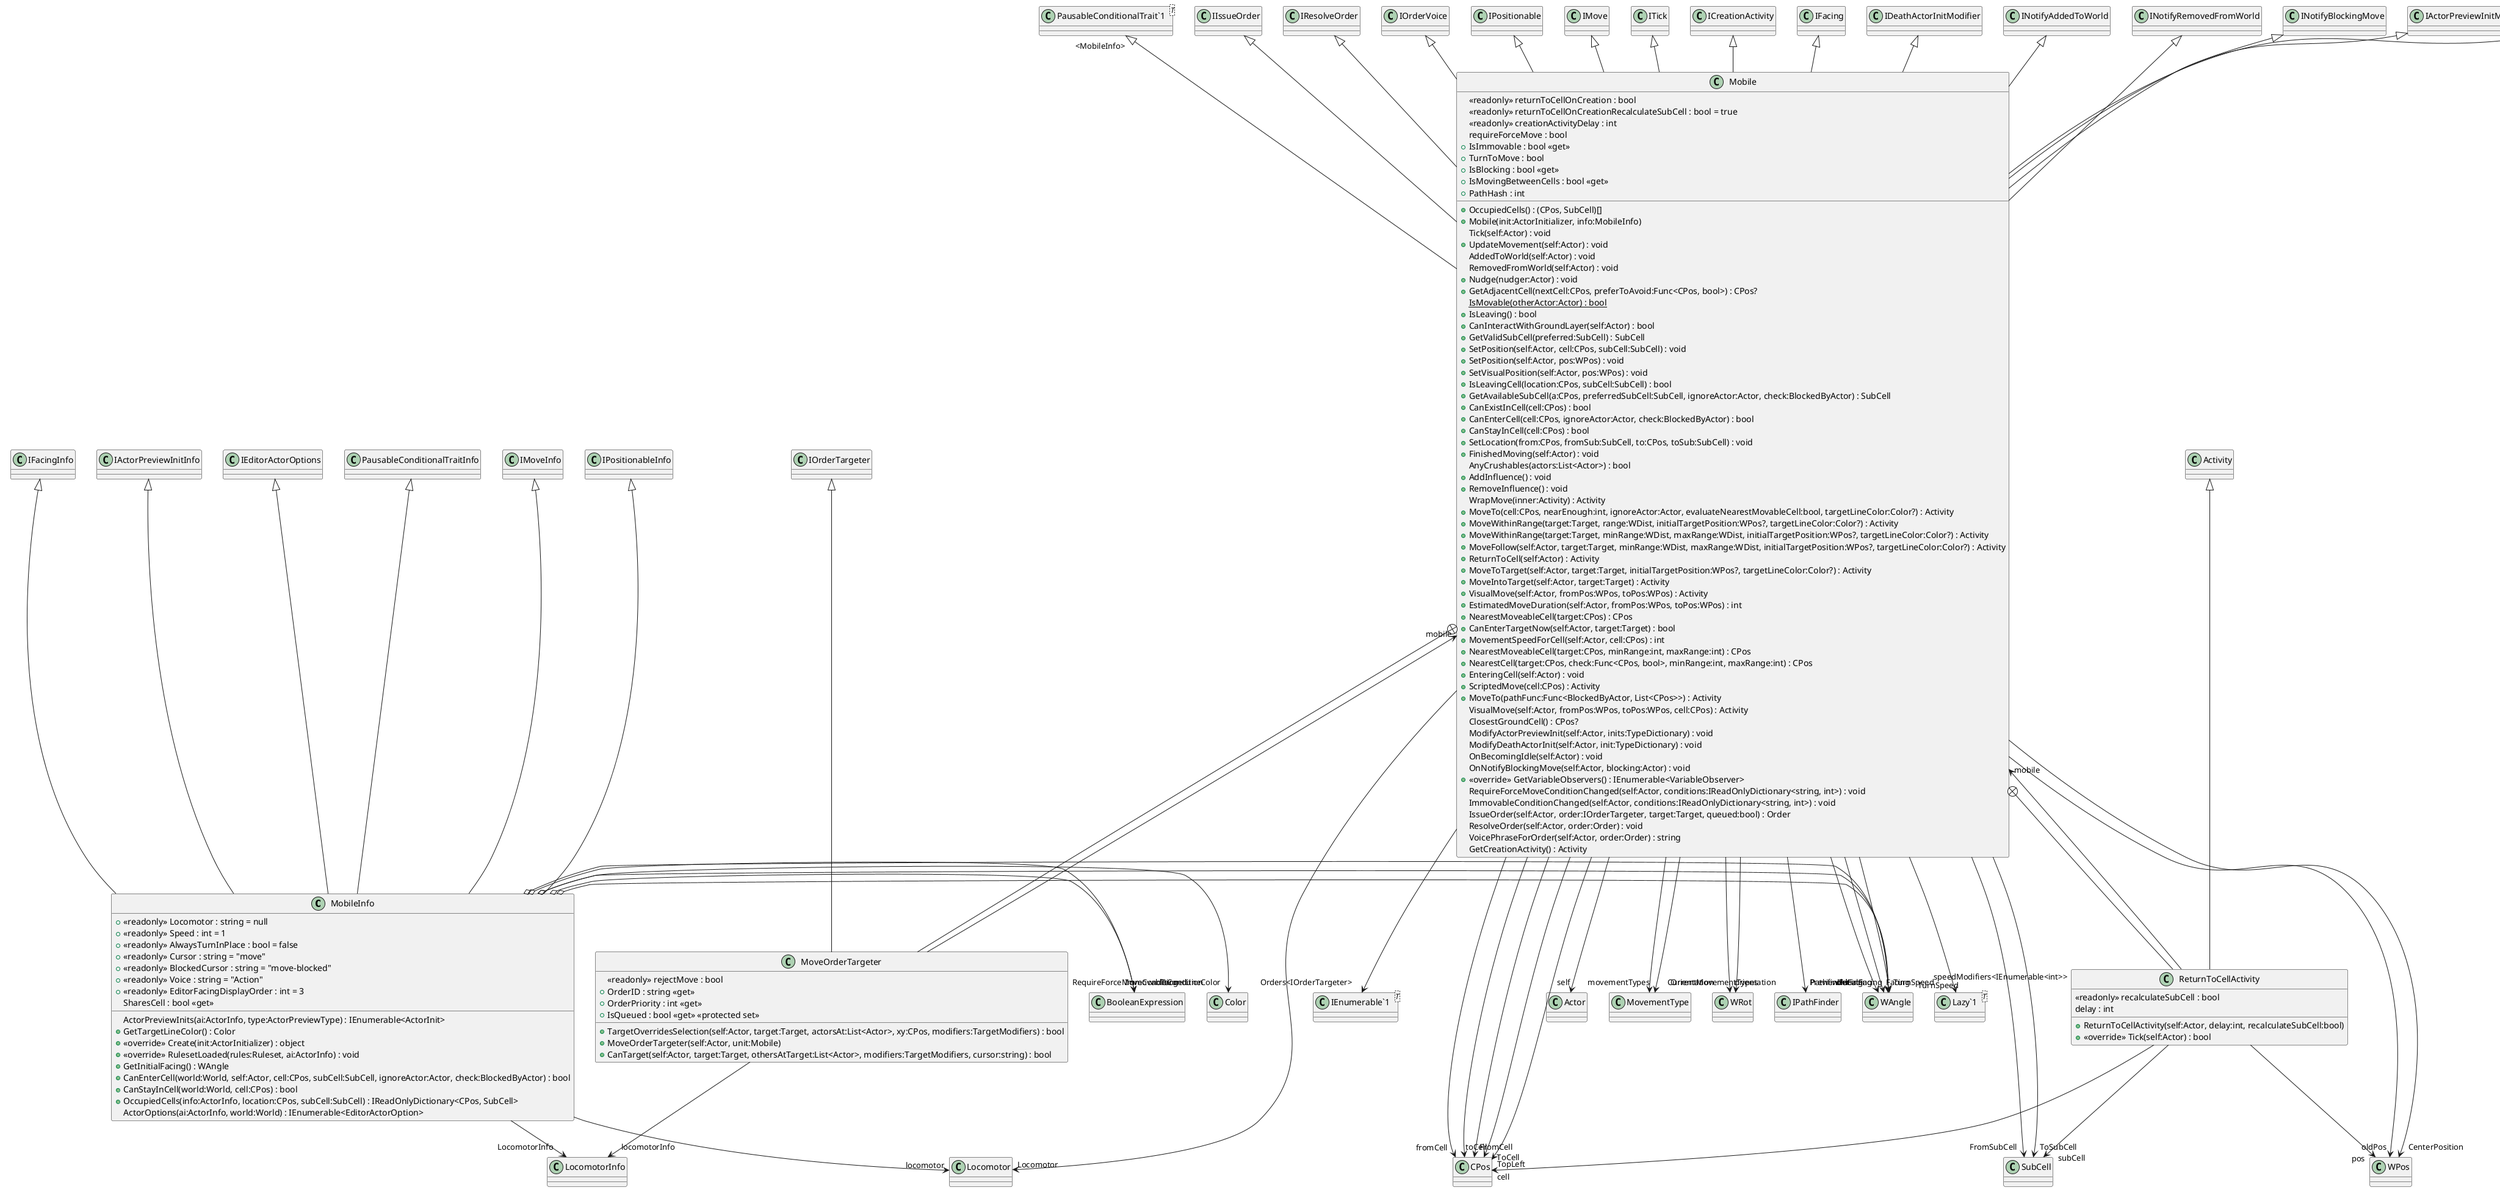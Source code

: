 @startuml
class MobileInfo {
    + <<readonly>> Locomotor : string = null
    + <<readonly>> Speed : int = 1
    + <<readonly>> AlwaysTurnInPlace : bool = false
    + <<readonly>> Cursor : string = "move"
    + <<readonly>> BlockedCursor : string = "move-blocked"
    + <<readonly>> Voice : string = "Action"
    + <<readonly>> EditorFacingDisplayOrder : int = 3
    ActorPreviewInits(ai:ActorInfo, type:ActorPreviewType) : IEnumerable<ActorInit>
    + GetTargetLineColor() : Color
    + <<override>> Create(init:ActorInitializer) : object
    + <<override>> RulesetLoaded(rules:Ruleset, ai:ActorInfo) : void
    + GetInitialFacing() : WAngle
    + CanEnterCell(world:World, self:Actor, cell:CPos, subCell:SubCell, ignoreActor:Actor, check:BlockedByActor) : bool
    + CanStayInCell(world:World, cell:CPos) : bool
    + OccupiedCells(info:ActorInfo, location:CPos, subCell:SubCell) : IReadOnlyDictionary<CPos, SubCell>
    SharesCell : bool <<get>>
    ActorOptions(ai:ActorInfo, world:World) : IEnumerable<EditorActorOption>
}
class Mobile {
    <<readonly>> returnToCellOnCreation : bool
    <<readonly>> returnToCellOnCreationRecalculateSubCell : bool = true
    <<readonly>> creationActivityDelay : int
    requireForceMove : bool
    + IsImmovable : bool <<get>>
    + TurnToMove : bool
    + IsBlocking : bool <<get>>
    + IsMovingBetweenCells : bool <<get>>
    + PathHash : int
    + OccupiedCells() : (CPos, SubCell)[]
    + Mobile(init:ActorInitializer, info:MobileInfo)
    Tick(self:Actor) : void
    + UpdateMovement(self:Actor) : void
    AddedToWorld(self:Actor) : void
    RemovedFromWorld(self:Actor) : void
    + Nudge(nudger:Actor) : void
    + GetAdjacentCell(nextCell:CPos, preferToAvoid:Func<CPos, bool>) : CPos?
    {static} IsMovable(otherActor:Actor) : bool
    + IsLeaving() : bool
    + CanInteractWithGroundLayer(self:Actor) : bool
    + GetValidSubCell(preferred:SubCell) : SubCell
    + SetPosition(self:Actor, cell:CPos, subCell:SubCell) : void
    + SetPosition(self:Actor, pos:WPos) : void
    + SetVisualPosition(self:Actor, pos:WPos) : void
    + IsLeavingCell(location:CPos, subCell:SubCell) : bool
    + GetAvailableSubCell(a:CPos, preferredSubCell:SubCell, ignoreActor:Actor, check:BlockedByActor) : SubCell
    + CanExistInCell(cell:CPos) : bool
    + CanEnterCell(cell:CPos, ignoreActor:Actor, check:BlockedByActor) : bool
    + CanStayInCell(cell:CPos) : bool
    + SetLocation(from:CPos, fromSub:SubCell, to:CPos, toSub:SubCell) : void
    + FinishedMoving(self:Actor) : void
    AnyCrushables(actors:List<Actor>) : bool
    + AddInfluence() : void
    + RemoveInfluence() : void
    WrapMove(inner:Activity) : Activity
    + MoveTo(cell:CPos, nearEnough:int, ignoreActor:Actor, evaluateNearestMovableCell:bool, targetLineColor:Color?) : Activity
    + MoveWithinRange(target:Target, range:WDist, initialTargetPosition:WPos?, targetLineColor:Color?) : Activity
    + MoveWithinRange(target:Target, minRange:WDist, maxRange:WDist, initialTargetPosition:WPos?, targetLineColor:Color?) : Activity
    + MoveFollow(self:Actor, target:Target, minRange:WDist, maxRange:WDist, initialTargetPosition:WPos?, targetLineColor:Color?) : Activity
    + ReturnToCell(self:Actor) : Activity
    + MoveToTarget(self:Actor, target:Target, initialTargetPosition:WPos?, targetLineColor:Color?) : Activity
    + MoveIntoTarget(self:Actor, target:Target) : Activity
    + VisualMove(self:Actor, fromPos:WPos, toPos:WPos) : Activity
    + EstimatedMoveDuration(self:Actor, fromPos:WPos, toPos:WPos) : int
    + NearestMoveableCell(target:CPos) : CPos
    + CanEnterTargetNow(self:Actor, target:Target) : bool
    + MovementSpeedForCell(self:Actor, cell:CPos) : int
    + NearestMoveableCell(target:CPos, minRange:int, maxRange:int) : CPos
    + NearestCell(target:CPos, check:Func<CPos, bool>, minRange:int, maxRange:int) : CPos
    + EnteringCell(self:Actor) : void
    + ScriptedMove(cell:CPos) : Activity
    + MoveTo(pathFunc:Func<BlockedByActor, List<CPos>>) : Activity
    VisualMove(self:Actor, fromPos:WPos, toPos:WPos, cell:CPos) : Activity
    ClosestGroundCell() : CPos?
    ModifyActorPreviewInit(self:Actor, inits:TypeDictionary) : void
    ModifyDeathActorInit(self:Actor, init:TypeDictionary) : void
    OnBecomingIdle(self:Actor) : void
    OnNotifyBlockingMove(self:Actor, blocking:Actor) : void
    + <<override>> GetVariableObservers() : IEnumerable<VariableObserver>
    RequireForceMoveConditionChanged(self:Actor, conditions:IReadOnlyDictionary<string, int>) : void
    ImmovableConditionChanged(self:Actor, conditions:IReadOnlyDictionary<string, int>) : void
    IssueOrder(self:Actor, order:IOrderTargeter, target:Target, queued:bool) : Order
    ResolveOrder(self:Actor, order:Order) : void
    VoicePhraseForOrder(self:Actor, order:Order) : string
    GetCreationActivity() : Activity
}
class "PausableConditionalTrait`1"<T> {
}
class "Lazy`1"<T> {
}
class ReturnToCellActivity {
    <<readonly>> recalculateSubCell : bool
    delay : int
    + ReturnToCellActivity(self:Actor, delay:int, recalculateSubCell:bool)
    + <<override>> Tick(self:Actor) : bool
}
class "IEnumerable`1"<T> {
}
class MoveOrderTargeter {
    <<readonly>> rejectMove : bool
    + TargetOverridesSelection(self:Actor, target:Target, actorsAt:List<Actor>, xy:CPos, modifiers:TargetModifiers) : bool
    + MoveOrderTargeter(self:Actor, unit:Mobile)
    + OrderID : string <<get>>
    + OrderPriority : int <<get>>
    + IsQueued : bool <<get>> <<protected set>>
    + CanTarget(self:Actor, target:Target, othersAtTarget:List<Actor>, modifiers:TargetModifiers, cursor:string) : bool
}
PausableConditionalTraitInfo <|-- MobileInfo
IMoveInfo <|-- MobileInfo
IPositionableInfo <|-- MobileInfo
IFacingInfo <|-- MobileInfo
IActorPreviewInitInfo <|-- MobileInfo
IEditorActorOptions <|-- MobileInfo
MobileInfo o-> "InitialFacing" WAngle
MobileInfo o-> "TurnSpeed" WAngle
MobileInfo o-> "TargetLineColor" Color
MobileInfo o-> "PreviewFacing" WAngle
MobileInfo o-> "RequireForceMoveCondition" BooleanExpression
MobileInfo o-> "ImmovableCondition" BooleanExpression
MobileInfo --> "LocomotorInfo" LocomotorInfo
MobileInfo --> "locomotor" Locomotor
"PausableConditionalTrait`1" "<MobileInfo>" <|-- Mobile
IIssueOrder <|-- Mobile
IResolveOrder <|-- Mobile
IOrderVoice <|-- Mobile
IPositionable <|-- Mobile
IMove <|-- Mobile
ITick <|-- Mobile
ICreationActivity <|-- Mobile
IFacing <|-- Mobile
IDeathActorInitModifier <|-- Mobile
INotifyAddedToWorld <|-- Mobile
INotifyRemovedFromWorld <|-- Mobile
INotifyBlockingMove <|-- Mobile
IActorPreviewInitModifier <|-- Mobile
INotifyBecomingIdle <|-- Mobile
Mobile --> "self" Actor
Mobile --> "speedModifiers<IEnumerable<int>>" "Lazy`1"
Mobile --> "movementTypes" MovementType
Mobile --> "CurrentMovementTypes" MovementType
Mobile --> "oldFacing" WAngle
Mobile --> "orientation" WRot
Mobile --> "oldPos" WPos
Mobile --> "fromCell" CPos
Mobile --> "toCell" CPos
Mobile --> "FromSubCell" SubCell
Mobile --> "ToSubCell" SubCell
Mobile --> "Facing" WAngle
Mobile --> "Orientation" WRot
Mobile --> "TurnSpeed" WAngle
Mobile --> "FromCell" CPos
Mobile --> "ToCell" CPos
Mobile --> "Locomotor" Locomotor
Mobile --> "Pathfinder" IPathFinder
Mobile --> "CenterPosition" WPos
Mobile --> "TopLeft" CPos
Mobile --> "Orders<IOrderTargeter>" "IEnumerable`1"
Mobile +-- ReturnToCellActivity
Activity <|-- ReturnToCellActivity
ReturnToCellActivity --> "mobile" Mobile
ReturnToCellActivity --> "cell" CPos
ReturnToCellActivity --> "subCell" SubCell
ReturnToCellActivity --> "pos" WPos
Mobile +-- MoveOrderTargeter
IOrderTargeter <|-- MoveOrderTargeter
MoveOrderTargeter --> "mobile" Mobile
MoveOrderTargeter --> "locomotorInfo" LocomotorInfo
@enduml
